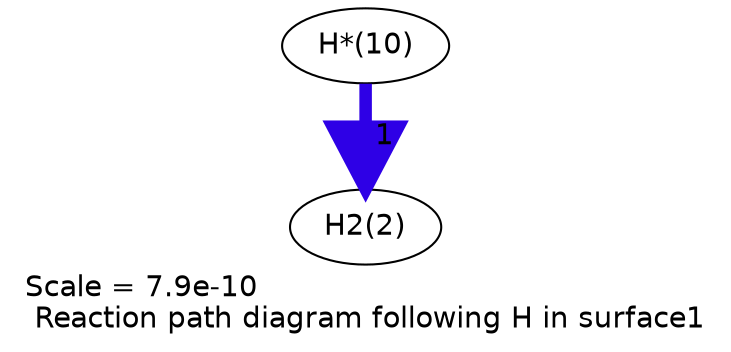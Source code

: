 digraph reaction_paths {
center=1;
s16 -> s2[fontname="Helvetica", penwidth=6, arrowsize=3, color="0.7, 1.5, 0.9"
, label=" 1"];
s2 [ fontname="Helvetica", label="H2(2)"];
s16 [ fontname="Helvetica", label="H*(10)"];
 label = "Scale = 7.9e-10\l Reaction path diagram following H in surface1";
 fontname = "Helvetica";
}
